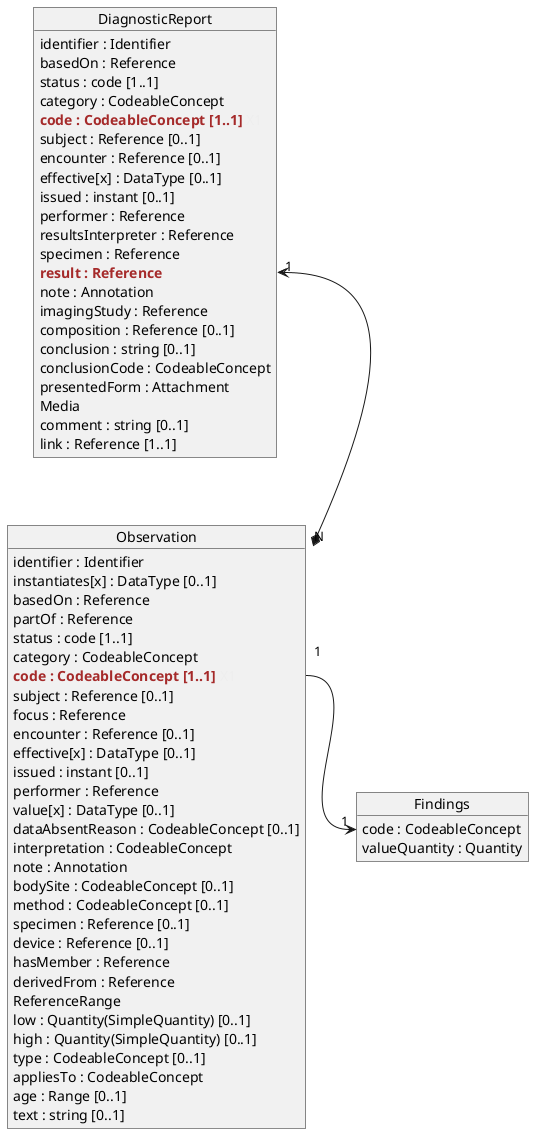 @startuml
'https://plantuml.com/object-diagram

object DiagnosticReport {
    identifier : Identifier
    basedOn : Reference
    status : code [1..1]
    category : CodeableConcept
    <b><color brown>code : CodeableConcept [1..1]</color></b> <color #eee>X1</color>
    subject : Reference [0..1]
    encounter : Reference [0..1]
    effective[x] : DataType [0..1]
    issued : instant [0..1]
    performer : Reference
    resultsInterpreter : Reference
    specimen : Reference
    <b><color brown>result : Reference</color></b>
    note : Annotation
    imagingStudy : Reference
    composition : Reference [0..1]
    conclusion : string [0..1]
    conclusionCode : CodeableConcept
    presentedForm : Attachment
    Media
    comment : string [0..1]
    link : Reference [1..1]
}

object Findings {
    code : CodeableConcept
    valueQuantity : Quantity
}



object Observation{
    identifier : Identifier
    instantiates[x] : DataType [0..1]
    basedOn : Reference
    partOf : Reference
    status : code [1..1]
    category : CodeableConcept
    <b><color brown>code : CodeableConcept [1..1]</color></b> <color #eee>X1</color>
    subject : Reference [0..1]
    focus : Reference
    encounter : Reference [0..1]
    effective[x] : DataType [0..1]
    issued : instant [0..1]
    performer : Reference
    value[x] : DataType [0..1]
    dataAbsentReason : CodeableConcept [0..1]
    interpretation : CodeableConcept
    note : Annotation
    bodySite : CodeableConcept [0..1]
    method : CodeableConcept [0..1]
    specimen : Reference [0..1]
    device : Reference [0..1]
    hasMember : Reference
    derivedFrom : Reference
    ReferenceRange
    low : Quantity(SimpleQuantity) [0..1]
    high : Quantity(SimpleQuantity) [0..1]
    type : CodeableConcept [0..1]
    appliesTo : CodeableConcept
    age : Range [0..1]
    text : string [0..1]
}

Observation::X1 "1" -> "1" Findings::code
DiagnosticReport::result "1" <--* "N" Observation

'map CapitalCity {
'DiagnosticReport *-> DiagnosticReport
'' UK *-> London
'' USA *--> Washington
'' Germany *---> Berlin
'}

'NewYork --> CapitalCity::USA
@enduml
